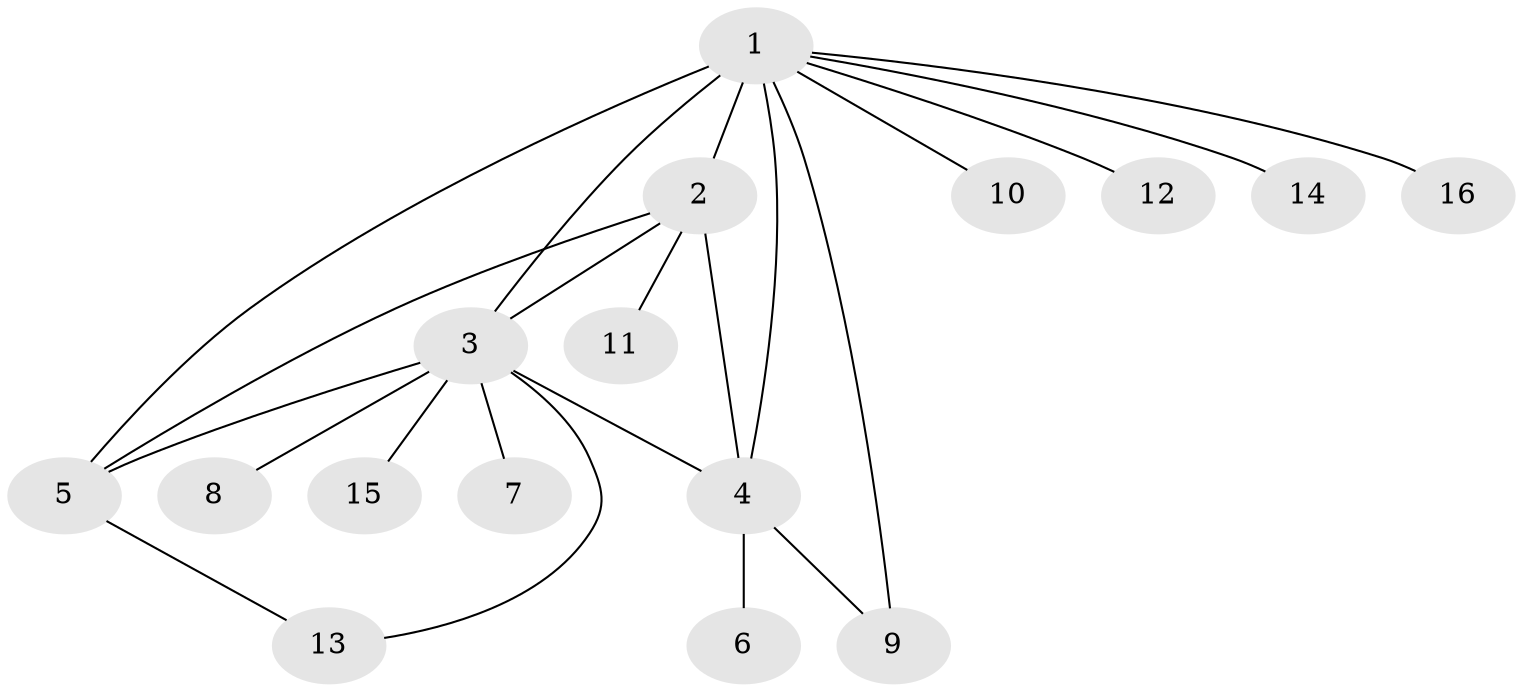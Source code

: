 // original degree distribution, {13: 0.018867924528301886, 17: 0.018867924528301886, 19: 0.018867924528301886, 12: 0.018867924528301886, 2: 0.24528301886792453, 10: 0.018867924528301886, 6: 0.018867924528301886, 1: 0.49056603773584906, 3: 0.11320754716981132, 4: 0.018867924528301886, 5: 0.018867924528301886}
// Generated by graph-tools (version 1.1) at 2025/50/03/04/25 22:50:04]
// undirected, 16 vertices, 22 edges
graph export_dot {
  node [color=gray90,style=filled];
  1;
  2;
  3;
  4;
  5;
  6;
  7;
  8;
  9;
  10;
  11;
  12;
  13;
  14;
  15;
  16;
  1 -- 2 [weight=6.0];
  1 -- 3 [weight=4.0];
  1 -- 4 [weight=3.0];
  1 -- 5 [weight=3.0];
  1 -- 9 [weight=5.0];
  1 -- 10 [weight=2.0];
  1 -- 12 [weight=1.0];
  1 -- 14 [weight=1.0];
  1 -- 16 [weight=1.0];
  2 -- 3 [weight=1.0];
  2 -- 4 [weight=8.0];
  2 -- 5 [weight=2.0];
  2 -- 11 [weight=1.0];
  3 -- 4 [weight=1.0];
  3 -- 5 [weight=1.0];
  3 -- 7 [weight=1.0];
  3 -- 8 [weight=1.0];
  3 -- 13 [weight=1.0];
  3 -- 15 [weight=1.0];
  4 -- 6 [weight=4.0];
  4 -- 9 [weight=1.0];
  5 -- 13 [weight=1.0];
}

